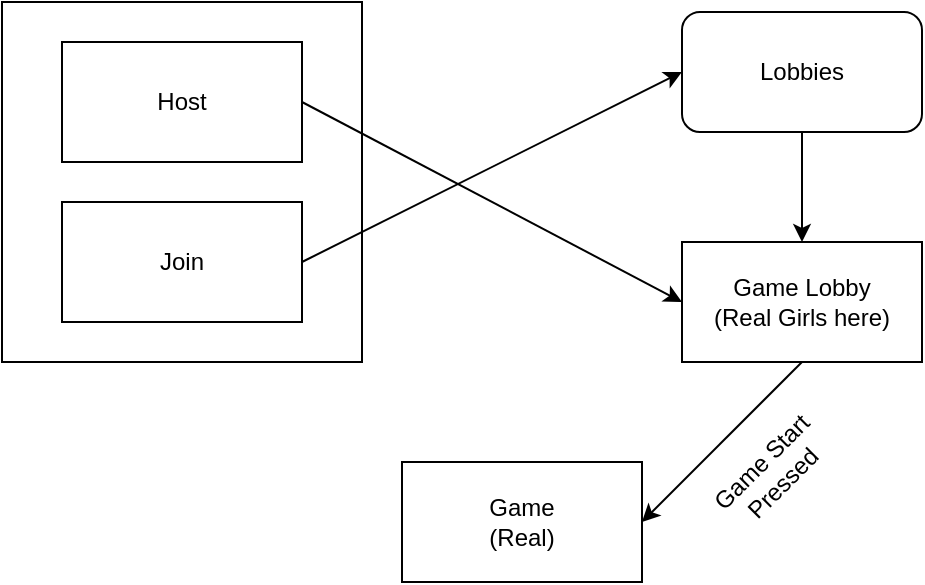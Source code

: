 <mxfile version="26.2.15">
  <diagram name="Page-1" id="xZCfR60fCOwmixqSBAKV">
    <mxGraphModel dx="1018" dy="655" grid="1" gridSize="10" guides="1" tooltips="1" connect="1" arrows="1" fold="1" page="1" pageScale="1" pageWidth="850" pageHeight="1100" math="0" shadow="0">
      <root>
        <mxCell id="0" />
        <mxCell id="1" parent="0" />
        <mxCell id="QGuN2nk5cK4coAvlhVdw-4" value="" style="whiteSpace=wrap;html=1;aspect=fixed;" parent="1" vertex="1">
          <mxGeometry x="60" y="70" width="180" height="180" as="geometry" />
        </mxCell>
        <mxCell id="QGuN2nk5cK4coAvlhVdw-1" value="" style="rounded=0;whiteSpace=wrap;html=1;" parent="1" vertex="1">
          <mxGeometry x="90" y="90" width="120" height="60" as="geometry" />
        </mxCell>
        <mxCell id="QGuN2nk5cK4coAvlhVdw-2" value="Host" style="text;html=1;align=center;verticalAlign=middle;whiteSpace=wrap;rounded=0;" parent="1" vertex="1">
          <mxGeometry x="120" y="105" width="60" height="30" as="geometry" />
        </mxCell>
        <mxCell id="QGuN2nk5cK4coAvlhVdw-3" value="Join" style="rounded=0;whiteSpace=wrap;html=1;" parent="1" vertex="1">
          <mxGeometry x="90" y="170" width="120" height="60" as="geometry" />
        </mxCell>
        <mxCell id="QGuN2nk5cK4coAvlhVdw-6" value="Lobbies" style="rounded=1;whiteSpace=wrap;html=1;" parent="1" vertex="1">
          <mxGeometry x="400" y="75" width="120" height="60" as="geometry" />
        </mxCell>
        <mxCell id="QGuN2nk5cK4coAvlhVdw-7" value="Game Lobby&lt;div&gt;(Real Girls here)&lt;/div&gt;" style="rounded=0;whiteSpace=wrap;html=1;" parent="1" vertex="1">
          <mxGeometry x="400" y="190" width="120" height="60" as="geometry" />
        </mxCell>
        <mxCell id="QGuN2nk5cK4coAvlhVdw-8" value="" style="endArrow=classic;html=1;rounded=0;exitX=1;exitY=0.5;exitDx=0;exitDy=0;entryX=0;entryY=0.5;entryDx=0;entryDy=0;" parent="1" source="QGuN2nk5cK4coAvlhVdw-3" target="QGuN2nk5cK4coAvlhVdw-6" edge="1">
          <mxGeometry width="50" height="50" relative="1" as="geometry">
            <mxPoint x="400" y="370" as="sourcePoint" />
            <mxPoint x="450" y="320" as="targetPoint" />
          </mxGeometry>
        </mxCell>
        <mxCell id="QGuN2nk5cK4coAvlhVdw-9" value="" style="endArrow=classic;html=1;rounded=0;exitX=1;exitY=0.5;exitDx=0;exitDy=0;entryX=0;entryY=0.5;entryDx=0;entryDy=0;" parent="1" source="QGuN2nk5cK4coAvlhVdw-1" target="QGuN2nk5cK4coAvlhVdw-7" edge="1">
          <mxGeometry width="50" height="50" relative="1" as="geometry">
            <mxPoint x="400" y="370" as="sourcePoint" />
            <mxPoint x="450" y="320" as="targetPoint" />
          </mxGeometry>
        </mxCell>
        <mxCell id="yoV1nr_JZMk3n4otQj8L-1" value="" style="endArrow=classic;html=1;rounded=0;exitX=0.5;exitY=1;exitDx=0;exitDy=0;entryX=0.5;entryY=0;entryDx=0;entryDy=0;" edge="1" parent="1" source="QGuN2nk5cK4coAvlhVdw-6" target="QGuN2nk5cK4coAvlhVdw-7">
          <mxGeometry width="50" height="50" relative="1" as="geometry">
            <mxPoint x="400" y="370" as="sourcePoint" />
            <mxPoint x="450" y="320" as="targetPoint" />
          </mxGeometry>
        </mxCell>
        <mxCell id="yoV1nr_JZMk3n4otQj8L-2" value="Game&lt;div&gt;(Real)&lt;/div&gt;" style="rounded=0;whiteSpace=wrap;html=1;" vertex="1" parent="1">
          <mxGeometry x="260" y="300" width="120" height="60" as="geometry" />
        </mxCell>
        <mxCell id="yoV1nr_JZMk3n4otQj8L-3" value="" style="endArrow=classic;html=1;rounded=0;entryX=1;entryY=0.5;entryDx=0;entryDy=0;exitX=0.5;exitY=1;exitDx=0;exitDy=0;" edge="1" parent="1" source="QGuN2nk5cK4coAvlhVdw-7" target="yoV1nr_JZMk3n4otQj8L-2">
          <mxGeometry width="50" height="50" relative="1" as="geometry">
            <mxPoint x="400" y="370" as="sourcePoint" />
            <mxPoint x="450" y="320" as="targetPoint" />
          </mxGeometry>
        </mxCell>
        <mxCell id="yoV1nr_JZMk3n4otQj8L-4" value="Game Start Pressed" style="text;html=1;align=center;verticalAlign=middle;whiteSpace=wrap;rounded=0;rotation=-45;" vertex="1" parent="1">
          <mxGeometry x="400" y="290" width="90" height="30" as="geometry" />
        </mxCell>
      </root>
    </mxGraphModel>
  </diagram>
</mxfile>
